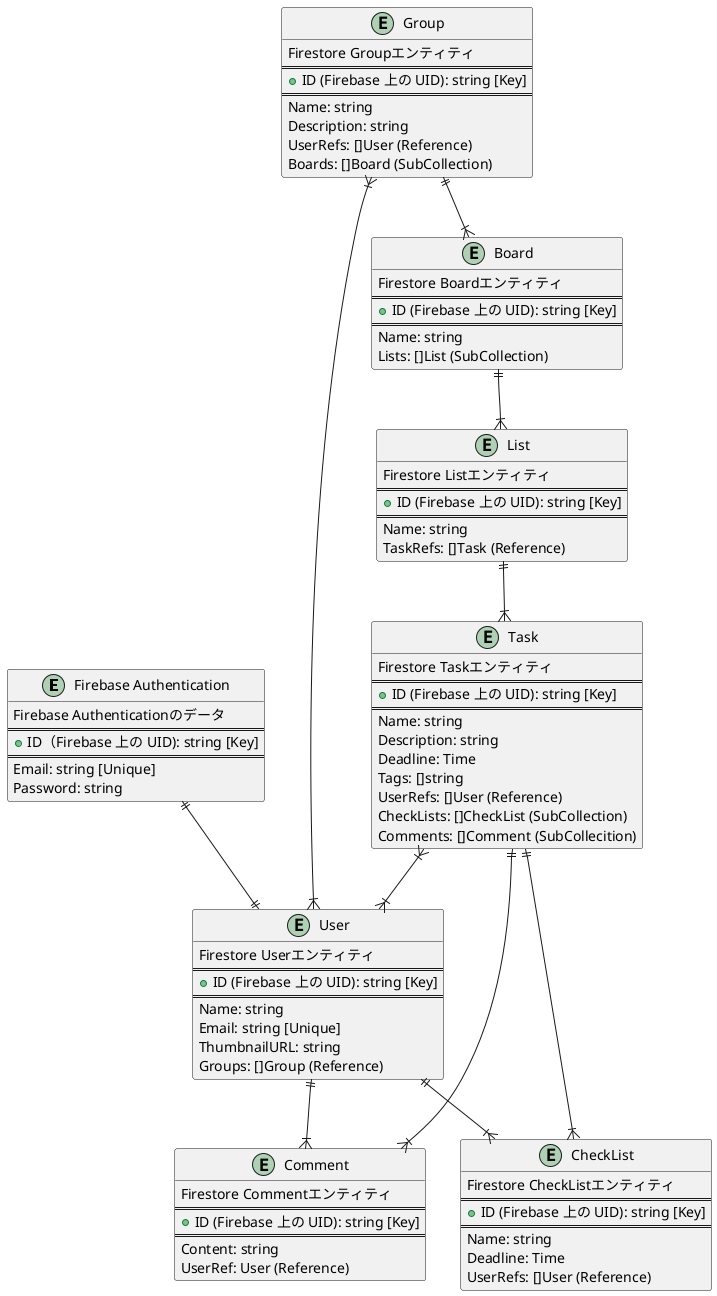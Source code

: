 @startuml firestore
' --- Entity --- '
entity "Firebase Authentication" {
  Firebase Authenticationのデータ
  ==
  + ID（Firebase 上の UID): string [Key]
  ==
  Email: string [Unique]
  Password: string
}

entity "User" {
  Firestore Userエンティティ
  ==
  + ID (Firebase 上の UID): string [Key]
  ==
  Name: string
  Email: string [Unique]
  ThumbnailURL: string
  Groups: []Group (Reference)
}

entity "Group" {
  Firestore Groupエンティティ
  ==
  + ID (Firebase 上の UID): string [Key]
  ==
  Name: string
  Description: string
  UserRefs: []User (Reference)
  Boards: []Board (SubCollection)
}

entity "Board" {
  Firestore Boardエンティティ
  ==
  + ID (Firebase 上の UID): string [Key]
  ==
  Name: string
  Lists: []List (SubCollection)
}

entity "List" {
  Firestore Listエンティティ
  ==
  + ID (Firebase 上の UID): string [Key]
  ==
  Name: string
  TaskRefs: []Task (Reference)
}

entity "Task" {
  Firestore Taskエンティティ
  ==
  + ID (Firebase 上の UID): string [Key]
  ==
  Name: string
  Description: string
  Deadline: Time
  Tags: []string
  UserRefs: []User (Reference)
  CheckLists: []CheckList (SubCollection)
  Comments: []Comment (SubCollecition)
}

entity "CheckList" {
  Firestore CheckListエンティティ
  ==
  + ID (Firebase 上の UID): string [Key]
  ==
  Name: string
  Deadline: Time
  UserRefs: []User (Reference)
}

entity "Comment" {
  Firestore Commentエンティティ
  ==
  + ID (Firebase 上の UID): string [Key]
  ==
  Content: string
  UserRef: User (Reference)
}

' --- Relation --- '
"Firebase Authentication" ||--|| User
Board ||--|{ List
Group ||--|{ Board
Group }|--|{ User
Task ||--|{ CheckList
List ||--|{ Task
Task }|--|{ User
Task ||--|{ Comment
User ||--|{ CheckList
User ||--|{ Comment

@enduml
